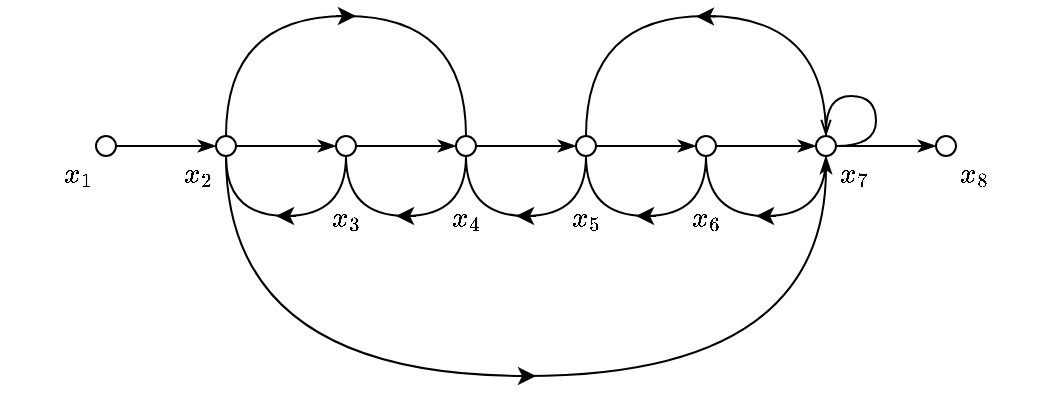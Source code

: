 <mxfile version="11.1.4" type="device"><diagram id="xNdv-CBiJXwWvPnK9dYA" name="Page-1"><mxGraphModel dx="599" dy="360" grid="1" gridSize="10" guides="1" tooltips="1" connect="1" arrows="1" fold="1" page="1" pageScale="1" pageWidth="850" pageHeight="1100" math="1" shadow="0"><root><mxCell id="0"/><mxCell id="1" parent="0"/><mxCell id="pFaNiPFb4m3Huc8rk4Hv-12" style="edgeStyle=orthogonalEdgeStyle;orthogonalLoop=1;jettySize=auto;html=1;exitX=1;exitY=0.5;exitDx=0;exitDy=0;entryX=0;entryY=0.5;entryDx=0;entryDy=0;endArrow=classicThin;endFill=1;startArrow=none;startFill=0;rounded=0;jumpStyle=none;anchorPointDirection=1;backgroundOutline=0;movable=0;shadow=0;" parent="1" source="v0bj0Exmo-OZ82j26wME-1" target="pFaNiPFb4m3Huc8rk4Hv-2" edge="1"><mxGeometry relative="1" as="geometry"/></mxCell><mxCell id="pFaNiPFb4m3Huc8rk4Hv-35" style="edgeStyle=orthogonalEdgeStyle;curved=1;rounded=0;jumpStyle=none;orthogonalLoop=1;jettySize=auto;html=1;exitX=0.5;exitY=1;exitDx=0;exitDy=0;entryX=0.5;entryY=1;entryDx=0;entryDy=0;startArrow=none;startFill=0;endArrow=none;endFill=0;shadow=0;" parent="1" source="v0bj0Exmo-OZ82j26wME-1" target="pFaNiPFb4m3Huc8rk4Hv-6" edge="1"><mxGeometry relative="1" as="geometry"><Array as="points"><mxPoint x="225" y="360"/><mxPoint x="165" y="360"/></Array></mxGeometry></mxCell><mxCell id="v0bj0Exmo-OZ82j26wME-1" value="&lt;br&gt;&lt;br style=&quot;white-space: normal&quot;&gt;&lt;br style=&quot;white-space: normal&quot;&gt;&lt;span style=&quot;white-space: normal&quot;&gt;&lt;br&gt;&lt;br&gt;$$x_3$$&lt;/span&gt;" style="ellipse;whiteSpace=wrap;html=1;shadow=0;" parent="1" vertex="1"><mxGeometry x="220" y="320" width="10" height="10" as="geometry"/></mxCell><mxCell id="pFaNiPFb4m3Huc8rk4Hv-14" style="edgeStyle=orthogonalEdgeStyle;orthogonalLoop=1;jettySize=auto;html=1;entryX=0;entryY=0.5;entryDx=0;entryDy=0;endArrow=classicThin;endFill=1;startArrow=none;startFill=0;rounded=0;jumpStyle=none;anchorPointDirection=1;backgroundOutline=0;movable=0;shadow=0;" parent="1" source="pFaNiPFb4m3Huc8rk4Hv-2" target="pFaNiPFb4m3Huc8rk4Hv-3" edge="1"><mxGeometry relative="1" as="geometry"/></mxCell><mxCell id="pFaNiPFb4m3Huc8rk4Hv-34" style="edgeStyle=orthogonalEdgeStyle;curved=1;rounded=0;jumpStyle=none;orthogonalLoop=1;jettySize=auto;html=1;exitX=0.5;exitY=1;exitDx=0;exitDy=0;entryX=0.5;entryY=1;entryDx=0;entryDy=0;startArrow=none;startFill=0;endArrow=none;endFill=0;shadow=0;" parent="1" source="pFaNiPFb4m3Huc8rk4Hv-2" target="v0bj0Exmo-OZ82j26wME-1" edge="1"><mxGeometry relative="1" as="geometry"><Array as="points"><mxPoint x="285" y="360"/><mxPoint x="225" y="360"/></Array></mxGeometry></mxCell><mxCell id="pFaNiPFb4m3Huc8rk4Hv-2" value="&lt;br&gt;&lt;br&gt;&lt;br&gt;&lt;br style=&quot;white-space: normal&quot;&gt;&lt;br style=&quot;white-space: normal&quot;&gt;&lt;span style=&quot;white-space: normal&quot;&gt;$$x_4$$&lt;/span&gt;" style="ellipse;whiteSpace=wrap;html=1;shadow=0;" parent="1" vertex="1"><mxGeometry x="280" y="320" width="10" height="10" as="geometry"/></mxCell><mxCell id="pFaNiPFb4m3Huc8rk4Hv-15" style="edgeStyle=orthogonalEdgeStyle;orthogonalLoop=1;jettySize=auto;html=1;entryX=0;entryY=0.5;entryDx=0;entryDy=0;endArrow=classicThin;endFill=1;startArrow=none;startFill=0;rounded=0;jumpStyle=none;anchorPointDirection=1;backgroundOutline=0;movable=0;shadow=0;" parent="1" source="pFaNiPFb4m3Huc8rk4Hv-3" target="pFaNiPFb4m3Huc8rk4Hv-4" edge="1"><mxGeometry relative="1" as="geometry"/></mxCell><mxCell id="pFaNiPFb4m3Huc8rk4Hv-33" style="edgeStyle=orthogonalEdgeStyle;curved=1;rounded=0;jumpStyle=none;orthogonalLoop=1;jettySize=auto;html=1;exitX=0.5;exitY=1;exitDx=0;exitDy=0;entryX=0.5;entryY=1;entryDx=0;entryDy=0;startArrow=none;startFill=0;endArrow=none;endFill=0;shadow=0;" parent="1" source="pFaNiPFb4m3Huc8rk4Hv-3" target="pFaNiPFb4m3Huc8rk4Hv-2" edge="1"><mxGeometry relative="1" as="geometry"><Array as="points"><mxPoint x="345" y="360"/><mxPoint x="285" y="360"/></Array></mxGeometry></mxCell><mxCell id="pFaNiPFb4m3Huc8rk4Hv-3" value="&lt;br&gt;&lt;br&gt;&lt;br&gt;&lt;br style=&quot;white-space: normal&quot;&gt;&lt;br style=&quot;white-space: normal&quot;&gt;&lt;span style=&quot;white-space: normal&quot;&gt;$$x_5$$&lt;/span&gt;" style="ellipse;whiteSpace=wrap;html=1;shadow=0;" parent="1" vertex="1"><mxGeometry x="340" y="320" width="10" height="10" as="geometry"/></mxCell><mxCell id="pFaNiPFb4m3Huc8rk4Hv-16" style="edgeStyle=orthogonalEdgeStyle;orthogonalLoop=1;jettySize=auto;html=1;exitX=1;exitY=0.5;exitDx=0;exitDy=0;entryX=0;entryY=0.5;entryDx=0;entryDy=0;endArrow=classicThin;endFill=1;startArrow=none;startFill=0;rounded=0;jumpStyle=none;anchorPointDirection=1;backgroundOutline=0;movable=0;shadow=0;" parent="1" source="pFaNiPFb4m3Huc8rk4Hv-4" target="pFaNiPFb4m3Huc8rk4Hv-5" edge="1"><mxGeometry relative="1" as="geometry"/></mxCell><mxCell id="pFaNiPFb4m3Huc8rk4Hv-32" style="edgeStyle=orthogonalEdgeStyle;curved=1;rounded=0;jumpStyle=none;orthogonalLoop=1;jettySize=auto;html=1;exitX=0.5;exitY=1;exitDx=0;exitDy=0;entryX=0.5;entryY=1;entryDx=0;entryDy=0;startArrow=none;startFill=0;endArrow=none;endFill=0;shadow=0;" parent="1" source="pFaNiPFb4m3Huc8rk4Hv-4" target="pFaNiPFb4m3Huc8rk4Hv-3" edge="1"><mxGeometry relative="1" as="geometry"><Array as="points"><mxPoint x="405" y="360"/><mxPoint x="345" y="360"/></Array></mxGeometry></mxCell><mxCell id="pFaNiPFb4m3Huc8rk4Hv-4" value="&lt;br&gt;&lt;br&gt;&lt;br&gt;&lt;br style=&quot;white-space: normal&quot;&gt;&lt;br style=&quot;white-space: normal&quot;&gt;&lt;span style=&quot;white-space: normal&quot;&gt;$$x_6$$&lt;/span&gt;" style="ellipse;whiteSpace=wrap;html=1;shadow=0;" parent="1" vertex="1"><mxGeometry x="400" y="320" width="10" height="10" as="geometry"/></mxCell><mxCell id="pFaNiPFb4m3Huc8rk4Hv-17" style="edgeStyle=orthogonalEdgeStyle;orthogonalLoop=1;jettySize=auto;html=1;exitX=1;exitY=0.5;exitDx=0;exitDy=0;entryX=0;entryY=0.5;entryDx=0;entryDy=0;endArrow=classicThin;endFill=1;startArrow=none;startFill=0;rounded=0;jumpStyle=none;anchorPointDirection=1;backgroundOutline=0;movable=0;shadow=0;" parent="1" source="pFaNiPFb4m3Huc8rk4Hv-5" target="pFaNiPFb4m3Huc8rk4Hv-8" edge="1"><mxGeometry relative="1" as="geometry"/></mxCell><mxCell id="pFaNiPFb4m3Huc8rk4Hv-30" style="edgeStyle=orthogonalEdgeStyle;curved=1;rounded=0;jumpStyle=none;orthogonalLoop=1;jettySize=auto;html=1;exitX=0.5;exitY=1;exitDx=0;exitDy=0;entryX=0.5;entryY=1;entryDx=0;entryDy=0;startArrow=none;startFill=0;endArrow=classicThin;endFill=1;shadow=0;" parent="1" source="pFaNiPFb4m3Huc8rk4Hv-6" target="pFaNiPFb4m3Huc8rk4Hv-5" edge="1"><mxGeometry relative="1" as="geometry"><Array as="points"><mxPoint x="165" y="440"/><mxPoint x="465" y="440"/></Array></mxGeometry></mxCell><mxCell id="pFaNiPFb4m3Huc8rk4Hv-31" style="edgeStyle=orthogonalEdgeStyle;curved=1;rounded=0;jumpStyle=none;orthogonalLoop=1;jettySize=auto;html=1;exitX=0.5;exitY=1;exitDx=0;exitDy=0;entryX=0.5;entryY=1;entryDx=0;entryDy=0;startArrow=none;startFill=0;endArrow=none;endFill=0;shadow=0;" parent="1" source="pFaNiPFb4m3Huc8rk4Hv-5" target="pFaNiPFb4m3Huc8rk4Hv-4" edge="1"><mxGeometry relative="1" as="geometry"><Array as="points"><mxPoint x="465" y="360"/><mxPoint x="405" y="360"/></Array></mxGeometry></mxCell><mxCell id="pFaNiPFb4m3Huc8rk4Hv-36" style="edgeStyle=orthogonalEdgeStyle;curved=1;rounded=0;jumpStyle=none;orthogonalLoop=1;jettySize=auto;html=1;exitX=0.5;exitY=0;exitDx=0;exitDy=0;entryX=0.5;entryY=0;entryDx=0;entryDy=0;startArrow=none;startFill=0;endArrow=none;endFill=0;comic=0;shadow=0;" parent="1" source="pFaNiPFb4m3Huc8rk4Hv-5" target="pFaNiPFb4m3Huc8rk4Hv-3" edge="1"><mxGeometry relative="1" as="geometry"><Array as="points"><mxPoint x="465" y="260"/><mxPoint x="345" y="260"/></Array></mxGeometry></mxCell><mxCell id="pFaNiPFb4m3Huc8rk4Hv-39" style="edgeStyle=orthogonalEdgeStyle;curved=1;rounded=0;jumpStyle=none;orthogonalLoop=1;jettySize=auto;html=1;exitX=1;exitY=0.5;exitDx=0;exitDy=0;startArrow=none;startFill=0;endArrow=openThin;endFill=0;entryX=0.5;entryY=0;entryDx=0;entryDy=0;shadow=0;" parent="1" source="pFaNiPFb4m3Huc8rk4Hv-5" target="pFaNiPFb4m3Huc8rk4Hv-5" edge="1"><mxGeometry relative="1" as="geometry"><mxPoint x="490" y="289.907" as="targetPoint"/><Array as="points"><mxPoint x="490" y="325"/><mxPoint x="490" y="300"/><mxPoint x="465" y="300"/></Array></mxGeometry></mxCell><mxCell id="pFaNiPFb4m3Huc8rk4Hv-5" value="&lt;br style=&quot;white-space: normal&quot;&gt;&lt;br style=&quot;white-space: normal&quot;&gt;&lt;span style=&quot;white-space: normal&quot;&gt;$$x_7$$&lt;/span&gt;" style="ellipse;whiteSpace=wrap;html=1;align=left;labelPosition=right;verticalLabelPosition=middle;verticalAlign=middle;shadow=0;" parent="1" vertex="1"><mxGeometry x="460" y="320" width="10" height="10" as="geometry"/></mxCell><mxCell id="pFaNiPFb4m3Huc8rk4Hv-10" style="edgeStyle=orthogonalEdgeStyle;orthogonalLoop=1;jettySize=auto;html=1;exitX=1;exitY=0.5;exitDx=0;exitDy=0;entryX=0;entryY=0.5;entryDx=0;entryDy=0;endArrow=classicThin;endFill=1;startArrow=none;startFill=0;rounded=0;jumpStyle=none;anchorPointDirection=1;backgroundOutline=0;movable=0;shadow=0;" parent="1" source="pFaNiPFb4m3Huc8rk4Hv-6" target="v0bj0Exmo-OZ82j26wME-1" edge="1"><mxGeometry relative="1" as="geometry"/></mxCell><mxCell id="pFaNiPFb4m3Huc8rk4Hv-29" style="edgeStyle=orthogonalEdgeStyle;curved=1;rounded=0;jumpStyle=none;orthogonalLoop=1;jettySize=auto;html=1;exitX=0.5;exitY=0;exitDx=0;exitDy=0;entryX=0.5;entryY=0;entryDx=0;entryDy=0;startArrow=none;startFill=0;endArrow=none;endFill=0;shadow=0;" parent="1" source="pFaNiPFb4m3Huc8rk4Hv-6" target="pFaNiPFb4m3Huc8rk4Hv-2" edge="1"><mxGeometry relative="1" as="geometry"><Array as="points"><mxPoint x="165" y="260"/><mxPoint x="285" y="260"/></Array></mxGeometry></mxCell><mxCell id="pFaNiPFb4m3Huc8rk4Hv-6" value="&lt;br style=&quot;white-space: normal&quot;&gt;&lt;br style=&quot;white-space: normal&quot;&gt;&lt;span style=&quot;white-space: normal&quot;&gt;$$x_2$$&lt;/span&gt;" style="ellipse;whiteSpace=wrap;html=1;labelPosition=left;verticalLabelPosition=middle;align=right;verticalAlign=middle;shadow=0;" parent="1" vertex="1"><mxGeometry x="160" y="320" width="10" height="10" as="geometry"/></mxCell><mxCell id="pFaNiPFb4m3Huc8rk4Hv-9" style="edgeStyle=orthogonalEdgeStyle;orthogonalLoop=1;jettySize=auto;html=1;exitX=1;exitY=0.5;exitDx=0;exitDy=0;entryX=0;entryY=0.5;entryDx=0;entryDy=0;endArrow=classicThin;endFill=1;startArrow=none;startFill=0;rounded=0;jumpStyle=none;anchorPointDirection=1;backgroundOutline=0;movable=0;shadow=0;" parent="1" source="pFaNiPFb4m3Huc8rk4Hv-7" target="pFaNiPFb4m3Huc8rk4Hv-6" edge="1"><mxGeometry relative="1" as="geometry"/></mxCell><mxCell id="pFaNiPFb4m3Huc8rk4Hv-7" value="&lt;br&gt;&lt;br&gt;$$x_1$$" style="ellipse;whiteSpace=wrap;html=1;labelPosition=left;verticalLabelPosition=middle;align=right;verticalAlign=middle;shadow=0;" parent="1" vertex="1"><mxGeometry x="100" y="320" width="10" height="10" as="geometry"/></mxCell><mxCell id="pFaNiPFb4m3Huc8rk4Hv-8" value="&lt;br style=&quot;white-space: normal&quot;&gt;&lt;br style=&quot;white-space: normal&quot;&gt;&lt;span style=&quot;white-space: normal&quot;&gt;$$x_8$$&lt;/span&gt;" style="ellipse;whiteSpace=wrap;html=1;align=left;labelPosition=right;verticalLabelPosition=middle;verticalAlign=middle;shadow=0;" parent="1" vertex="1"><mxGeometry x="520" y="320" width="10" height="10" as="geometry"/></mxCell><mxCell id="sqskcAffocTZnpsWQlVw-11" value="" style="endArrow=classic;html=1;shadow=0;" edge="1" parent="1"><mxGeometry width="50" height="50" relative="1" as="geometry"><mxPoint x="440" y="360" as="sourcePoint"/><mxPoint x="430" y="360" as="targetPoint"/><Array as="points"><mxPoint x="430" y="360"/></Array></mxGeometry></mxCell><mxCell id="sqskcAffocTZnpsWQlVw-13" value="" style="endArrow=classic;html=1;shadow=0;" edge="1" parent="1"><mxGeometry width="50" height="50" relative="1" as="geometry"><mxPoint x="380" y="360" as="sourcePoint"/><mxPoint x="370" y="360" as="targetPoint"/><Array as="points"><mxPoint x="370" y="360"/></Array></mxGeometry></mxCell><mxCell id="sqskcAffocTZnpsWQlVw-14" value="" style="endArrow=classic;html=1;shadow=0;" edge="1" parent="1"><mxGeometry width="50" height="50" relative="1" as="geometry"><mxPoint x="320" y="360" as="sourcePoint"/><mxPoint x="310" y="360" as="targetPoint"/><Array as="points"><mxPoint x="310" y="360"/></Array></mxGeometry></mxCell><mxCell id="sqskcAffocTZnpsWQlVw-15" value="" style="endArrow=classic;html=1;shadow=0;" edge="1" parent="1"><mxGeometry width="50" height="50" relative="1" as="geometry"><mxPoint x="260" y="360" as="sourcePoint"/><mxPoint x="250" y="360" as="targetPoint"/><Array as="points"><mxPoint x="250" y="360"/></Array></mxGeometry></mxCell><mxCell id="sqskcAffocTZnpsWQlVw-16" value="" style="endArrow=classic;html=1;shadow=0;" edge="1" parent="1"><mxGeometry width="50" height="50" relative="1" as="geometry"><mxPoint x="200" y="360" as="sourcePoint"/><mxPoint x="190" y="360" as="targetPoint"/><Array as="points"><mxPoint x="190" y="360"/></Array></mxGeometry></mxCell><mxCell id="sqskcAffocTZnpsWQlVw-17" value="" style="endArrow=classic;html=1;shadow=0;" edge="1" parent="1"><mxGeometry width="50" height="50" relative="1" as="geometry"><mxPoint x="410" y="260.2" as="sourcePoint"/><mxPoint x="400" y="260.2" as="targetPoint"/><Array as="points"><mxPoint x="400" y="260.2"/></Array></mxGeometry></mxCell><mxCell id="sqskcAffocTZnpsWQlVw-18" value="" style="endArrow=classic;html=1;shadow=0;" edge="1" parent="1"><mxGeometry width="50" height="50" relative="1" as="geometry"><mxPoint x="220" y="260" as="sourcePoint"/><mxPoint x="230" y="260" as="targetPoint"/><Array as="points"><mxPoint x="220" y="260"/></Array></mxGeometry></mxCell><mxCell id="sqskcAffocTZnpsWQlVw-19" value="" style="endArrow=classic;html=1;shadow=0;" edge="1" parent="1"><mxGeometry width="50" height="50" relative="1" as="geometry"><mxPoint x="310" y="440" as="sourcePoint"/><mxPoint x="320" y="440" as="targetPoint"/><Array as="points"><mxPoint x="310" y="440"/></Array></mxGeometry></mxCell></root></mxGraphModel></diagram></mxfile>